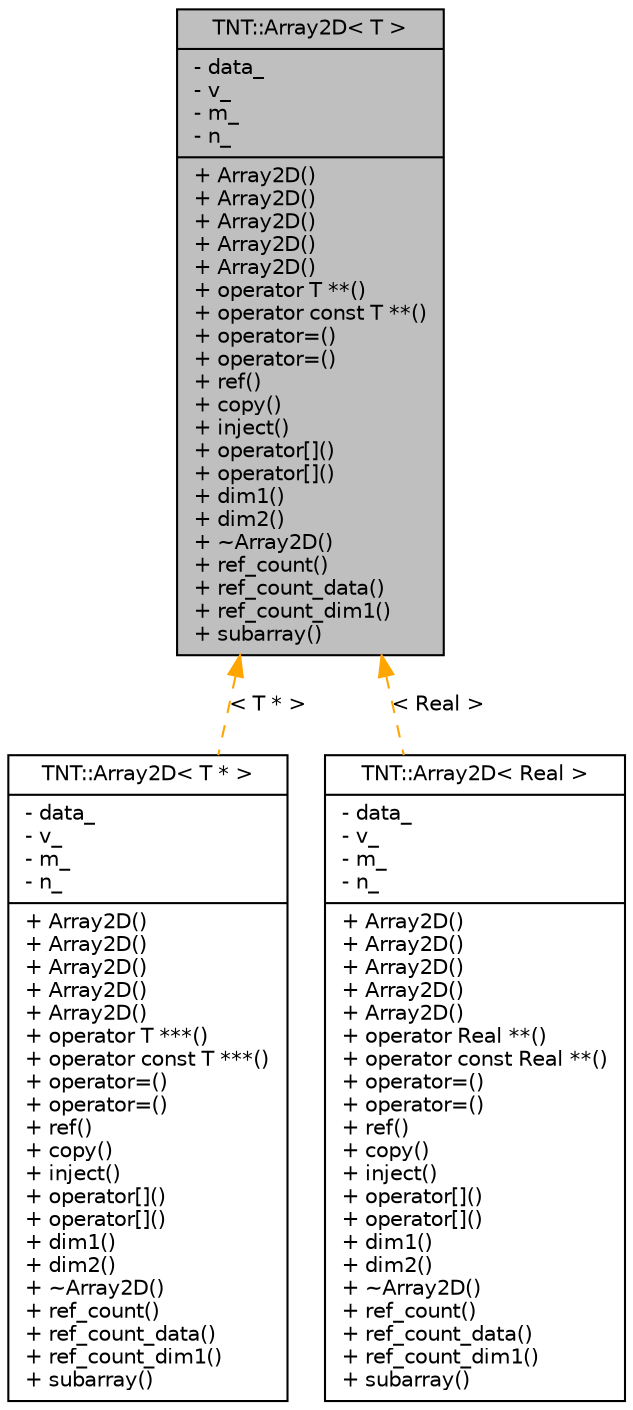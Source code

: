 digraph G
{
  edge [fontname="Helvetica",fontsize="10",labelfontname="Helvetica",labelfontsize="10"];
  node [fontname="Helvetica",fontsize="10",shape=record];
  Node1 [label="{TNT::Array2D\< T \>\n|- data_\l- v_\l- m_\l- n_\l|+ Array2D()\l+ Array2D()\l+ Array2D()\l+ Array2D()\l+ Array2D()\l+ operator T **()\l+ operator const T **()\l+ operator=()\l+ operator=()\l+ ref()\l+ copy()\l+ inject()\l+ operator[]()\l+ operator[]()\l+ dim1()\l+ dim2()\l+ ~Array2D()\l+ ref_count()\l+ ref_count_data()\l+ ref_count_dim1()\l+ subarray()\l}",height=0.2,width=0.4,color="black", fillcolor="grey75", style="filled" fontcolor="black"];
  Node1 -> Node2 [dir=back,color="orange",fontsize="10",style="dashed",label="\< T * \>",fontname="Helvetica"];
  Node2 [label="{TNT::Array2D\< T * \>\n|- data_\l- v_\l- m_\l- n_\l|+ Array2D()\l+ Array2D()\l+ Array2D()\l+ Array2D()\l+ Array2D()\l+ operator T ***()\l+ operator const T ***()\l+ operator=()\l+ operator=()\l+ ref()\l+ copy()\l+ inject()\l+ operator[]()\l+ operator[]()\l+ dim1()\l+ dim2()\l+ ~Array2D()\l+ ref_count()\l+ ref_count_data()\l+ ref_count_dim1()\l+ subarray()\l}",height=0.2,width=0.4,color="black", fillcolor="white", style="filled",URL="$dd/d9b/classTNT_1_1Array2D.html"];
  Node1 -> Node3 [dir=back,color="orange",fontsize="10",style="dashed",label="\< Real \>",fontname="Helvetica"];
  Node3 [label="{TNT::Array2D\< Real \>\n|- data_\l- v_\l- m_\l- n_\l|+ Array2D()\l+ Array2D()\l+ Array2D()\l+ Array2D()\l+ Array2D()\l+ operator Real **()\l+ operator const Real **()\l+ operator=()\l+ operator=()\l+ ref()\l+ copy()\l+ inject()\l+ operator[]()\l+ operator[]()\l+ dim1()\l+ dim2()\l+ ~Array2D()\l+ ref_count()\l+ ref_count_data()\l+ ref_count_dim1()\l+ subarray()\l}",height=0.2,width=0.4,color="black", fillcolor="white", style="filled",URL="$dd/d9b/classTNT_1_1Array2D.html"];
}
